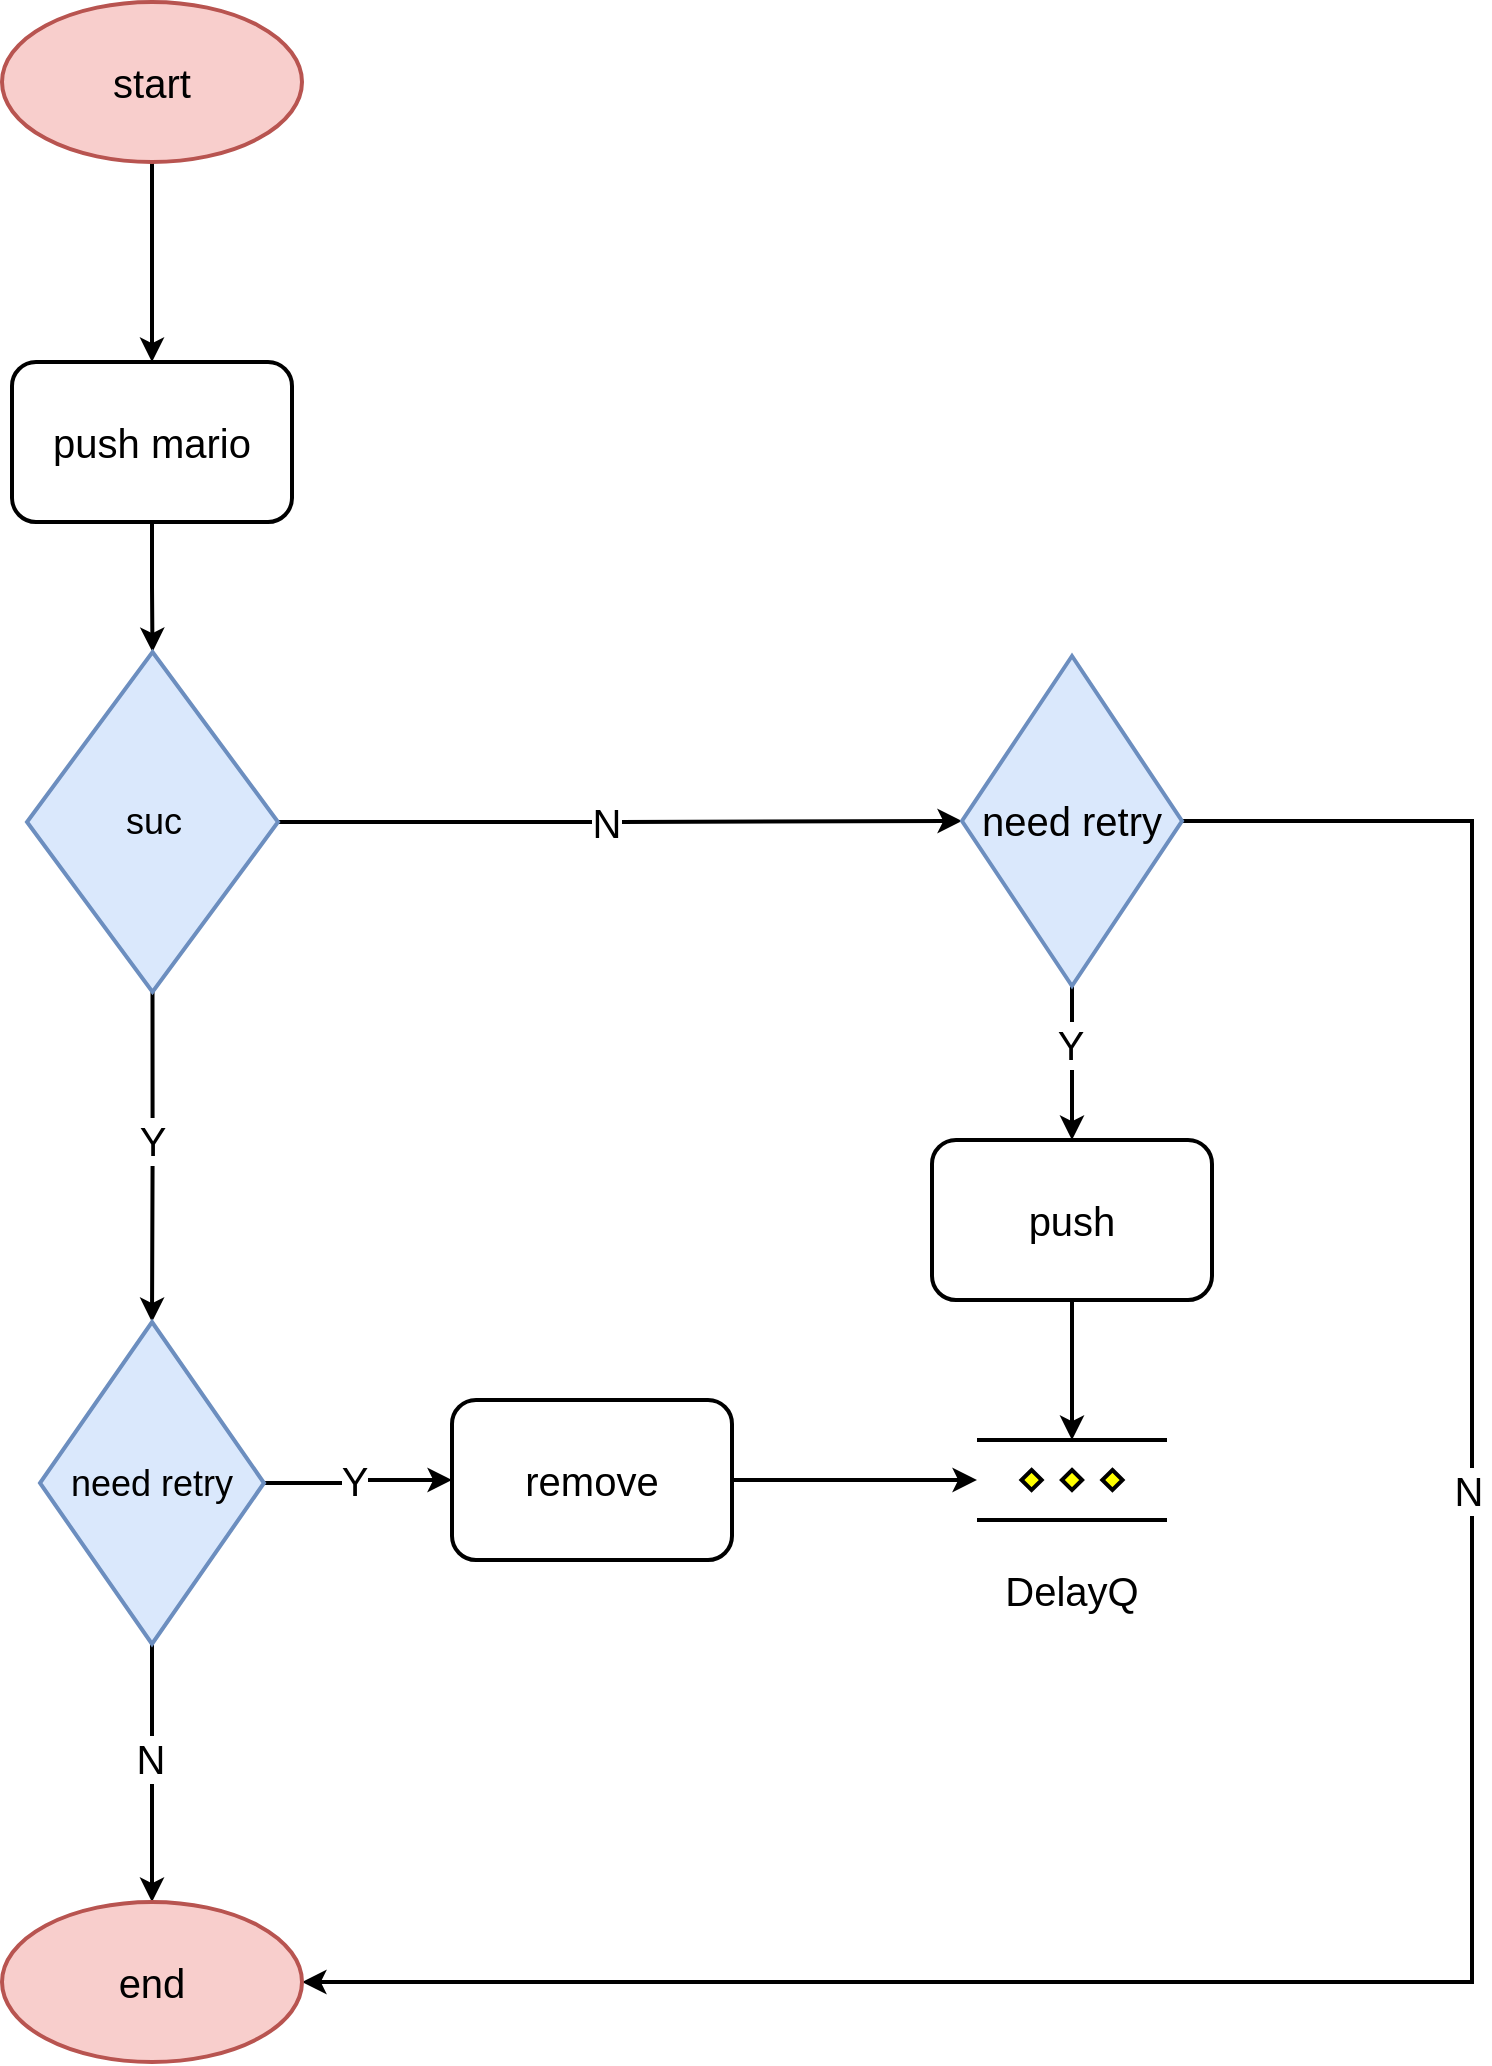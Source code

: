 <mxfile version="16.0.3" type="github">
  <diagram id="DzH0w7ahjAP1ygh-yPZ5" name="Page-1">
    <mxGraphModel dx="1673" dy="896" grid="1" gridSize="10" guides="1" tooltips="1" connect="1" arrows="1" fold="1" page="1" pageScale="1" pageWidth="1654" pageHeight="2336" math="0" shadow="0">
      <root>
        <mxCell id="0" />
        <mxCell id="1" parent="0" />
        <mxCell id="IWwzbg3mLCVQNY44W7K9-39" style="edgeStyle=orthogonalEdgeStyle;rounded=0;orthogonalLoop=1;jettySize=auto;html=1;exitX=0.5;exitY=1;exitDx=0;exitDy=0;entryX=0.5;entryY=0;entryDx=0;entryDy=0;entryPerimeter=0;fontSize=20;strokeWidth=2;" edge="1" parent="1" source="IWwzbg3mLCVQNY44W7K9-2" target="IWwzbg3mLCVQNY44W7K9-28">
          <mxGeometry relative="1" as="geometry" />
        </mxCell>
        <mxCell id="IWwzbg3mLCVQNY44W7K9-2" value="push mario" style="rounded=1;whiteSpace=wrap;html=1;strokeWidth=2;fontSize=20;" vertex="1" parent="1">
          <mxGeometry x="280" y="270" width="140" height="80" as="geometry" />
        </mxCell>
        <mxCell id="IWwzbg3mLCVQNY44W7K9-12" value="" style="verticalLabelPosition=bottom;verticalAlign=top;html=1;shape=mxgraph.flowchart.parallel_mode;pointerEvents=1;strokeWidth=2;" vertex="1" parent="1">
          <mxGeometry x="762.5" y="809" width="95" height="40" as="geometry" />
        </mxCell>
        <mxCell id="IWwzbg3mLCVQNY44W7K9-18" value="DelayQ" style="text;html=1;strokeColor=none;fillColor=none;align=center;verticalAlign=middle;whiteSpace=wrap;rounded=0;fontSize=20;" vertex="1" parent="1">
          <mxGeometry x="780" y="869" width="60" height="30" as="geometry" />
        </mxCell>
        <mxCell id="IWwzbg3mLCVQNY44W7K9-34" style="edgeStyle=orthogonalEdgeStyle;rounded=0;orthogonalLoop=1;jettySize=auto;html=1;exitX=0.5;exitY=1;exitDx=0;exitDy=0;exitPerimeter=0;entryX=0.5;entryY=0;entryDx=0;entryDy=0;entryPerimeter=0;fontSize=20;endSize=6;strokeWidth=2;" edge="1" parent="1" source="IWwzbg3mLCVQNY44W7K9-28" target="IWwzbg3mLCVQNY44W7K9-33">
          <mxGeometry relative="1" as="geometry" />
        </mxCell>
        <mxCell id="IWwzbg3mLCVQNY44W7K9-41" value="Y" style="edgeLabel;html=1;align=center;verticalAlign=middle;resizable=0;points=[];fontSize=20;" vertex="1" connectable="0" parent="IWwzbg3mLCVQNY44W7K9-34">
          <mxGeometry x="-0.231" y="1" relative="1" as="geometry">
            <mxPoint x="-2" y="10" as="offset" />
          </mxGeometry>
        </mxCell>
        <mxCell id="IWwzbg3mLCVQNY44W7K9-35" style="edgeStyle=orthogonalEdgeStyle;rounded=0;orthogonalLoop=1;jettySize=auto;html=1;exitX=1;exitY=0.5;exitDx=0;exitDy=0;exitPerimeter=0;fontSize=20;strokeWidth=2;" edge="1" parent="1" source="IWwzbg3mLCVQNY44W7K9-28" target="IWwzbg3mLCVQNY44W7K9-32">
          <mxGeometry relative="1" as="geometry" />
        </mxCell>
        <mxCell id="IWwzbg3mLCVQNY44W7K9-42" value="N" style="edgeLabel;html=1;align=center;verticalAlign=middle;resizable=0;points=[];fontSize=20;" vertex="1" connectable="0" parent="IWwzbg3mLCVQNY44W7K9-35">
          <mxGeometry x="-0.166" relative="1" as="geometry">
            <mxPoint x="21" as="offset" />
          </mxGeometry>
        </mxCell>
        <mxCell id="IWwzbg3mLCVQNY44W7K9-28" value="suc" style="strokeWidth=2;html=1;shape=mxgraph.flowchart.decision;whiteSpace=wrap;fontSize=18;fillColor=#dae8fc;strokeColor=#6c8ebf;shadow=0;" vertex="1" parent="1">
          <mxGeometry x="287.5" y="415" width="125.5" height="170" as="geometry" />
        </mxCell>
        <mxCell id="IWwzbg3mLCVQNY44W7K9-38" style="edgeStyle=orthogonalEdgeStyle;rounded=0;orthogonalLoop=1;jettySize=auto;html=1;exitX=0.5;exitY=1;exitDx=0;exitDy=0;exitPerimeter=0;fontSize=20;strokeWidth=2;" edge="1" parent="1" source="IWwzbg3mLCVQNY44W7K9-30" target="IWwzbg3mLCVQNY44W7K9-2">
          <mxGeometry relative="1" as="geometry" />
        </mxCell>
        <mxCell id="IWwzbg3mLCVQNY44W7K9-30" value="&lt;span style=&quot;font-size: 20px;&quot;&gt;start&lt;/span&gt;" style="strokeWidth=2;html=1;shape=mxgraph.flowchart.start_2;whiteSpace=wrap;fontSize=20;fillColor=#f8cecc;strokeColor=#b85450;" vertex="1" parent="1">
          <mxGeometry x="275" y="90" width="150" height="80" as="geometry" />
        </mxCell>
        <mxCell id="IWwzbg3mLCVQNY44W7K9-50" style="edgeStyle=orthogonalEdgeStyle;rounded=0;orthogonalLoop=1;jettySize=auto;html=1;exitX=1;exitY=0.5;exitDx=0;exitDy=0;exitPerimeter=0;entryX=1;entryY=0.5;entryDx=0;entryDy=0;entryPerimeter=0;fontSize=20;sketch=0;strokeWidth=2;" edge="1" parent="1" source="IWwzbg3mLCVQNY44W7K9-32" target="IWwzbg3mLCVQNY44W7K9-46">
          <mxGeometry relative="1" as="geometry">
            <Array as="points">
              <mxPoint x="1010" y="499" />
              <mxPoint x="1010" y="1080" />
            </Array>
          </mxGeometry>
        </mxCell>
        <mxCell id="IWwzbg3mLCVQNY44W7K9-57" value="N" style="edgeLabel;html=1;align=center;verticalAlign=middle;resizable=0;points=[];fontSize=20;" vertex="1" connectable="0" parent="IWwzbg3mLCVQNY44W7K9-50">
          <mxGeometry x="-0.725" y="-3" relative="1" as="geometry">
            <mxPoint x="1" y="299" as="offset" />
          </mxGeometry>
        </mxCell>
        <mxCell id="IWwzbg3mLCVQNY44W7K9-53" style="edgeStyle=orthogonalEdgeStyle;rounded=0;sketch=0;orthogonalLoop=1;jettySize=auto;html=1;exitX=0.5;exitY=1;exitDx=0;exitDy=0;exitPerimeter=0;fontSize=20;strokeWidth=2;" edge="1" parent="1" source="IWwzbg3mLCVQNY44W7K9-32" target="IWwzbg3mLCVQNY44W7K9-48">
          <mxGeometry relative="1" as="geometry" />
        </mxCell>
        <mxCell id="IWwzbg3mLCVQNY44W7K9-32" value="&lt;span style=&quot;font-size: 20px;&quot;&gt;need retry&lt;/span&gt;" style="strokeWidth=2;html=1;shape=mxgraph.flowchart.decision;whiteSpace=wrap;shadow=0;fontSize=18;fillColor=#dae8fc;strokeColor=#6c8ebf;" vertex="1" parent="1">
          <mxGeometry x="755" y="417" width="110" height="165" as="geometry" />
        </mxCell>
        <mxCell id="IWwzbg3mLCVQNY44W7K9-49" style="edgeStyle=orthogonalEdgeStyle;rounded=0;orthogonalLoop=1;jettySize=auto;html=1;exitX=0.5;exitY=1;exitDx=0;exitDy=0;exitPerimeter=0;entryX=0.5;entryY=0;entryDx=0;entryDy=0;entryPerimeter=0;fontSize=20;strokeWidth=2;" edge="1" parent="1" source="IWwzbg3mLCVQNY44W7K9-33" target="IWwzbg3mLCVQNY44W7K9-46">
          <mxGeometry relative="1" as="geometry" />
        </mxCell>
        <mxCell id="IWwzbg3mLCVQNY44W7K9-55" value="N" style="edgeLabel;html=1;align=center;verticalAlign=middle;resizable=0;points=[];fontSize=20;" vertex="1" connectable="0" parent="IWwzbg3mLCVQNY44W7K9-49">
          <mxGeometry x="-0.273" y="-1" relative="1" as="geometry">
            <mxPoint y="10" as="offset" />
          </mxGeometry>
        </mxCell>
        <mxCell id="IWwzbg3mLCVQNY44W7K9-52" style="edgeStyle=orthogonalEdgeStyle;rounded=0;sketch=0;orthogonalLoop=1;jettySize=auto;html=1;exitX=1;exitY=0.5;exitDx=0;exitDy=0;exitPerimeter=0;fontSize=20;strokeWidth=2;" edge="1" parent="1" source="IWwzbg3mLCVQNY44W7K9-33" target="IWwzbg3mLCVQNY44W7K9-47">
          <mxGeometry relative="1" as="geometry" />
        </mxCell>
        <mxCell id="IWwzbg3mLCVQNY44W7K9-56" value="Y" style="edgeLabel;html=1;align=center;verticalAlign=middle;resizable=0;points=[];fontSize=20;" vertex="1" connectable="0" parent="IWwzbg3mLCVQNY44W7K9-52">
          <mxGeometry x="0.225" relative="1" as="geometry">
            <mxPoint x="-12" as="offset" />
          </mxGeometry>
        </mxCell>
        <mxCell id="IWwzbg3mLCVQNY44W7K9-33" value="&lt;span style=&quot;font-size: 18px;&quot;&gt;need retry&lt;/span&gt;" style="strokeWidth=2;html=1;shape=mxgraph.flowchart.decision;whiteSpace=wrap;shadow=0;fontSize=18;fillColor=#dae8fc;strokeColor=#6c8ebf;" vertex="1" parent="1">
          <mxGeometry x="294" y="750" width="112" height="161" as="geometry" />
        </mxCell>
        <mxCell id="IWwzbg3mLCVQNY44W7K9-46" value="&lt;span style=&quot;font-size: 20px&quot;&gt;end&lt;/span&gt;" style="strokeWidth=2;html=1;shape=mxgraph.flowchart.start_2;whiteSpace=wrap;fontSize=20;fillColor=#f8cecc;strokeColor=#b85450;" vertex="1" parent="1">
          <mxGeometry x="275" y="1040" width="150" height="80" as="geometry" />
        </mxCell>
        <mxCell id="IWwzbg3mLCVQNY44W7K9-51" style="edgeStyle=orthogonalEdgeStyle;rounded=0;sketch=0;orthogonalLoop=1;jettySize=auto;html=1;exitX=1;exitY=0.5;exitDx=0;exitDy=0;entryX=0;entryY=0.5;entryDx=0;entryDy=0;entryPerimeter=0;fontSize=20;strokeWidth=2;" edge="1" parent="1" source="IWwzbg3mLCVQNY44W7K9-47" target="IWwzbg3mLCVQNY44W7K9-12">
          <mxGeometry relative="1" as="geometry" />
        </mxCell>
        <mxCell id="IWwzbg3mLCVQNY44W7K9-47" value="remove" style="rounded=1;whiteSpace=wrap;html=1;strokeWidth=2;fontSize=20;" vertex="1" parent="1">
          <mxGeometry x="500" y="789" width="140" height="80" as="geometry" />
        </mxCell>
        <mxCell id="IWwzbg3mLCVQNY44W7K9-54" style="edgeStyle=orthogonalEdgeStyle;rounded=0;sketch=0;orthogonalLoop=1;jettySize=auto;html=1;exitX=0.5;exitY=1;exitDx=0;exitDy=0;entryX=0.5;entryY=0;entryDx=0;entryDy=0;entryPerimeter=0;fontSize=20;strokeWidth=2;" edge="1" parent="1" source="IWwzbg3mLCVQNY44W7K9-48" target="IWwzbg3mLCVQNY44W7K9-12">
          <mxGeometry relative="1" as="geometry" />
        </mxCell>
        <mxCell id="IWwzbg3mLCVQNY44W7K9-48" value="push" style="rounded=1;whiteSpace=wrap;html=1;strokeWidth=2;fontSize=20;" vertex="1" parent="1">
          <mxGeometry x="740" y="659" width="140" height="80" as="geometry" />
        </mxCell>
        <mxCell id="IWwzbg3mLCVQNY44W7K9-58" value="Y" style="edgeLabel;html=1;align=center;verticalAlign=middle;resizable=0;points=[];fontSize=20;" vertex="1" connectable="0" parent="1">
          <mxGeometry x="923" y="606" as="geometry">
            <mxPoint x="-114" y="5" as="offset" />
          </mxGeometry>
        </mxCell>
      </root>
    </mxGraphModel>
  </diagram>
</mxfile>
